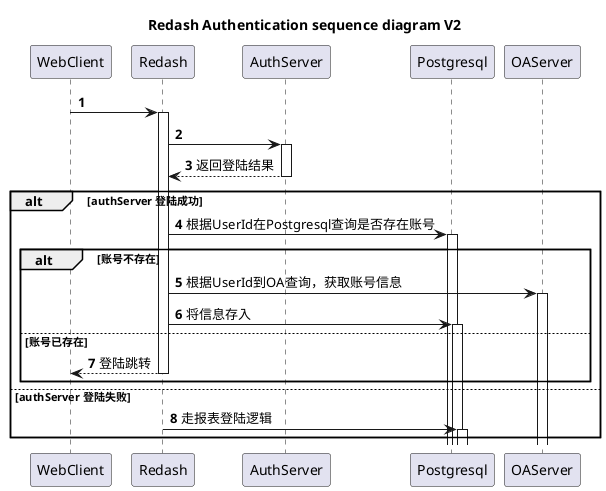 @startuml
'https://plantuml.com/sequence-diagram

autonumber
autoactivate on

title Redash Authentication sequence diagram V2

WebClient -> Redash

Redash -> AuthServer
AuthServer --> Redash: 返回登陆结果
alt authServer 登陆成功
    Redash -> Postgresql: 根据UserId在Postgresql查询是否存在账号
    alt 账号不存在
        Redash -> OAServer: 根据UserId到OA查询，获取账号信息
        Redash -> Postgresql: 将信息存入
    else 账号已存在
        Redash --> WebClient: 登陆跳转
    end
else authServer 登陆失败
    Redash -> Postgresql: 走报表登陆逻辑
end
@enduml

